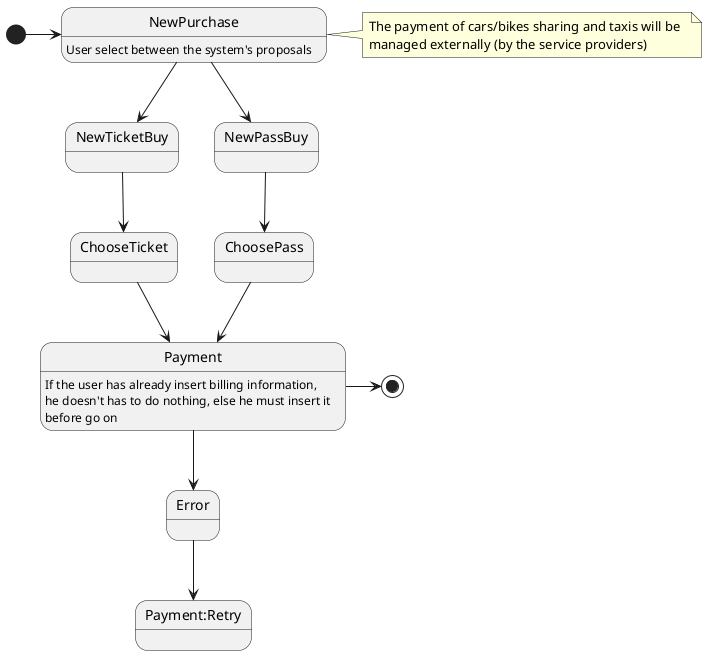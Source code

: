 @startuml

[*] -right-> NewPurchase
NewPurchase --> NewTicketBuy
NewPurchase --> NewPassBuy

NewTicketBuy --> ChooseTicket
NewPassBuy --> ChoosePass

ChooseTicket --> Payment
ChoosePass --> Payment

Payment --> Error
Error --> Payment:Retry

Payment -right-> [*]

NewPurchase: User select between the system's proposals

Payment: If the user has already insert billing information,\nhe doesn't has to do nothing, else he must insert it\nbefore go on

note right of NewPurchase: The payment of cars/bikes sharing and taxis will be  \nmanaged externally (by the service providers)

@enduml
